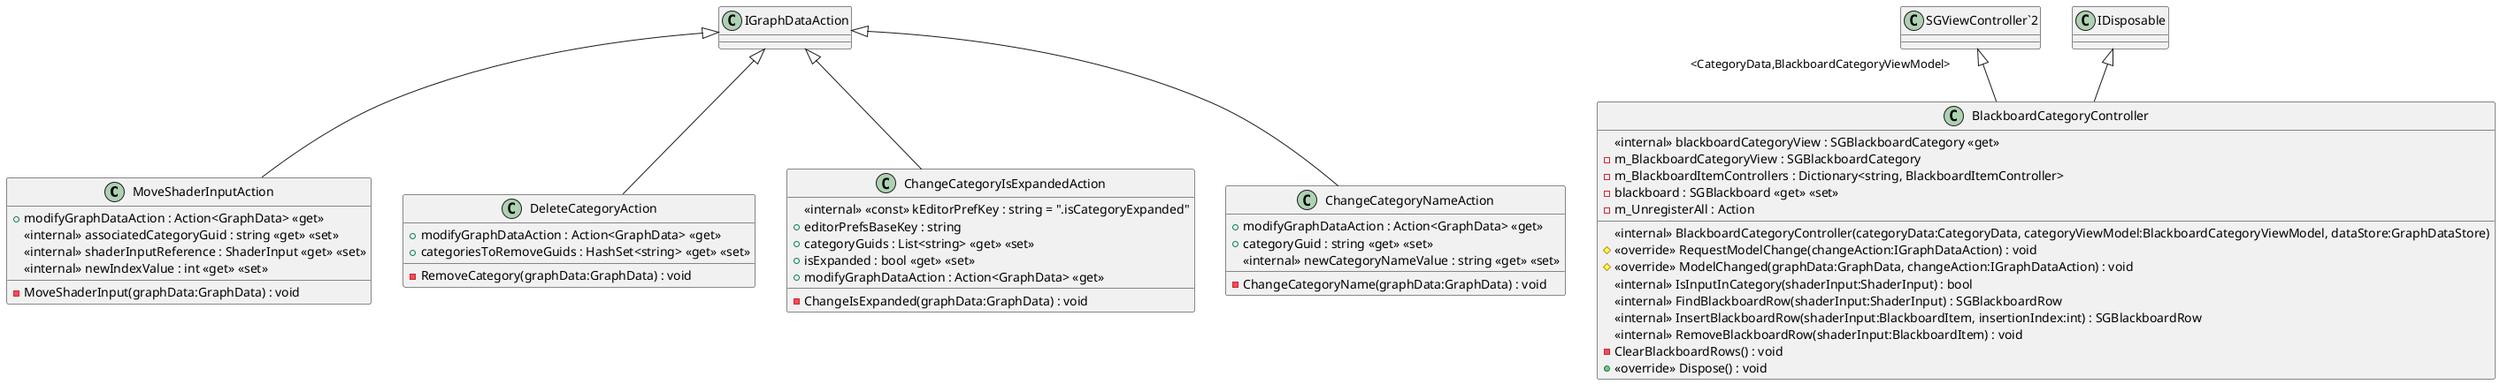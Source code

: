 @startuml
class MoveShaderInputAction {
    - MoveShaderInput(graphData:GraphData) : void
    + modifyGraphDataAction : Action<GraphData> <<get>>
    <<internal>> associatedCategoryGuid : string <<get>> <<set>>
    <<internal>> shaderInputReference : ShaderInput <<get>> <<set>>
    <<internal>> newIndexValue : int <<get>> <<set>>
}
class DeleteCategoryAction {
    - RemoveCategory(graphData:GraphData) : void
    + modifyGraphDataAction : Action<GraphData> <<get>>
    + categoriesToRemoveGuids : HashSet<string> <<get>> <<set>>
}
class ChangeCategoryIsExpandedAction {
    <<internal>> <<const>> kEditorPrefKey : string = ".isCategoryExpanded"
    - ChangeIsExpanded(graphData:GraphData) : void
    + editorPrefsBaseKey : string
    + categoryGuids : List<string> <<get>> <<set>>
    + isExpanded : bool <<get>> <<set>>
    + modifyGraphDataAction : Action<GraphData> <<get>>
}
class ChangeCategoryNameAction {
    - ChangeCategoryName(graphData:GraphData) : void
    + modifyGraphDataAction : Action<GraphData> <<get>>
    + categoryGuid : string <<get>> <<set>>
    <<internal>> newCategoryNameValue : string <<get>> <<set>>
}
class BlackboardCategoryController {
    <<internal>> blackboardCategoryView : SGBlackboardCategory <<get>>
    - m_BlackboardCategoryView : SGBlackboardCategory
    - m_BlackboardItemControllers : Dictionary<string, BlackboardItemController>
    - blackboard : SGBlackboard <<get>> <<set>>
    - m_UnregisterAll : Action
    <<internal>> BlackboardCategoryController(categoryData:CategoryData, categoryViewModel:BlackboardCategoryViewModel, dataStore:GraphDataStore)
    # <<override>> RequestModelChange(changeAction:IGraphDataAction) : void
    # <<override>> ModelChanged(graphData:GraphData, changeAction:IGraphDataAction) : void
    <<internal>> IsInputInCategory(shaderInput:ShaderInput) : bool
    <<internal>> FindBlackboardRow(shaderInput:ShaderInput) : SGBlackboardRow
    <<internal>> InsertBlackboardRow(shaderInput:BlackboardItem, insertionIndex:int) : SGBlackboardRow
    <<internal>> RemoveBlackboardRow(shaderInput:BlackboardItem) : void
    - ClearBlackboardRows() : void
    + <<override>> Dispose() : void
}
IGraphDataAction <|-- MoveShaderInputAction
IGraphDataAction <|-- DeleteCategoryAction
IGraphDataAction <|-- ChangeCategoryIsExpandedAction
IGraphDataAction <|-- ChangeCategoryNameAction
"SGViewController`2" "<CategoryData,BlackboardCategoryViewModel>" <|-- BlackboardCategoryController
IDisposable <|-- BlackboardCategoryController
@enduml
